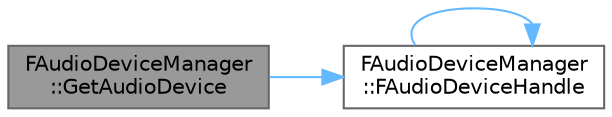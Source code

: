 digraph "FAudioDeviceManager::GetAudioDevice"
{
 // INTERACTIVE_SVG=YES
 // LATEX_PDF_SIZE
  bgcolor="transparent";
  edge [fontname=Helvetica,fontsize=10,labelfontname=Helvetica,labelfontsize=10];
  node [fontname=Helvetica,fontsize=10,shape=box,height=0.2,width=0.4];
  rankdir="LR";
  Node1 [id="Node000001",label="FAudioDeviceManager\l::GetAudioDevice",height=0.2,width=0.4,color="gray40", fillcolor="grey60", style="filled", fontcolor="black",tooltip="Returns a strong handle to the audio device associated with the given device ID."];
  Node1 -> Node2 [id="edge1_Node000001_Node000002",color="steelblue1",style="solid",tooltip=" "];
  Node2 [id="Node000002",label="FAudioDeviceManager\l::FAudioDeviceHandle",height=0.2,width=0.4,color="grey40", fillcolor="white", style="filled",URL="$d1/dd9/classFAudioDeviceManager.html#a70391a363f0e26bc1e5db0c4c76fc9be",tooltip=" "];
  Node2 -> Node2 [id="edge2_Node000002_Node000002",color="steelblue1",style="solid",tooltip=" "];
}
